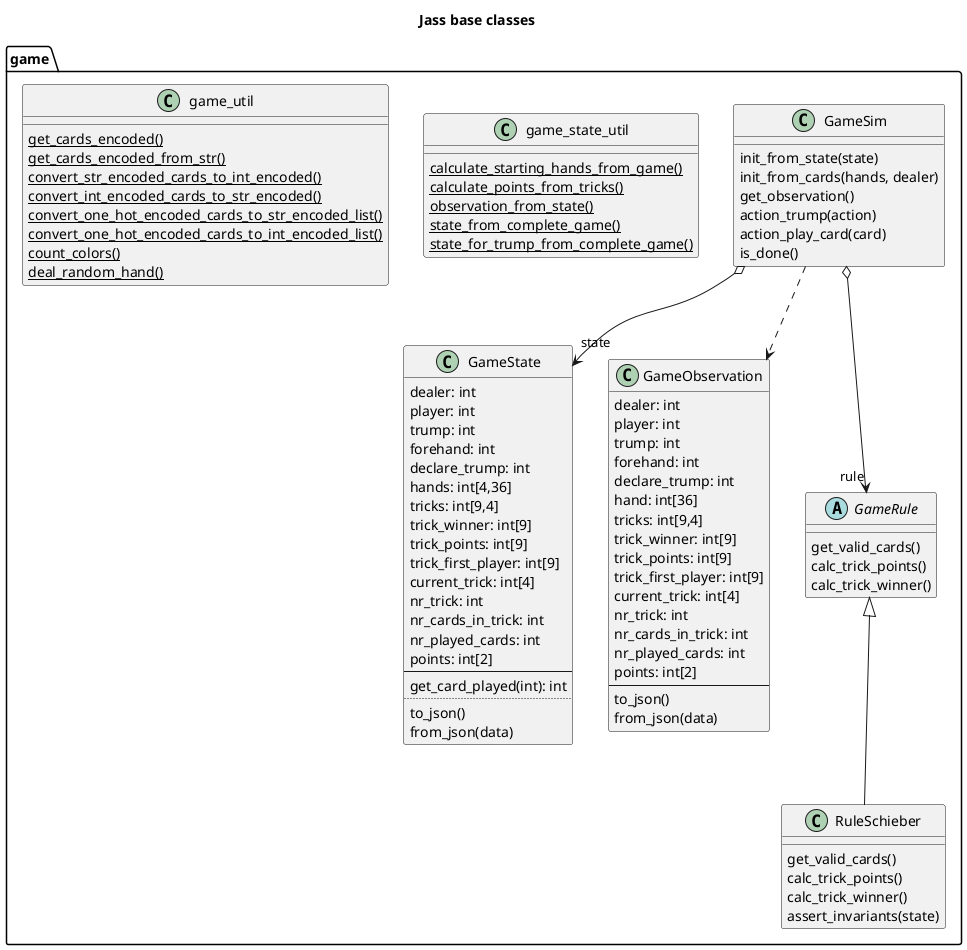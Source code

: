 @startuml

title Jass base classes
class game.GameState {
dealer: int
player: int
trump: int
forehand: int
declare_trump: int
hands: int[4,36]
tricks: int[9,4]
trick_winner: int[9]
trick_points: int[9]
trick_first_player: int[9]
current_trick: int[4]
nr_trick: int
nr_cards_in_trick: int
nr_played_cards: int
points: int[2]
--
get_card_played(int): int
..
to_json()
from_json(data)
}

class game.GameSim {
init_from_state(state)
init_from_cards(hands, dealer)
get_observation()
action_trump(action)
action_play_card(card)
is_done()
}

class game.GameObservation
{
dealer: int
player: int
trump: int
forehand: int
declare_trump: int
hand: int[36]
tricks: int[9,4]
trick_winner: int[9]
trick_points: int[9]
trick_first_player: int[9]
current_trick: int[4]
nr_trick: int
nr_cards_in_trick: int
nr_played_cards: int
points: int[2]
---
to_json()
from_json(data)
}

abstract class game.GameRule {
get_valid_cards()
calc_trick_points()
calc_trick_winner()
}

class game.RuleSchieber {
get_valid_cards()
calc_trick_points()
calc_trick_winner()
assert_invariants(state)
}

together {
class game.GameState
class game.GameObservation
}
game.GameState -[hidden] game.GameObservation

game.GameRule <|-- game.RuleSchieber
game.GameSim o--> "rule" game.GameRule
game.GameSim o--> "state" game.GameState
game.GameSim ..>  game.GameObservation

class game.game_state_util {
{static} calculate_starting_hands_from_game()
{static} calculate_points_from_tricks()
{static} observation_from_state()
{static} state_from_complete_game()
{static} state_for_trump_from_complete_game()
}

class game.game_util {
{static} get_cards_encoded()
{static} get_cards_encoded_from_str()
{static} convert_str_encoded_cards_to_int_encoded()
{static} convert_int_encoded_cards_to_str_encoded()
{static} convert_one_hot_encoded_cards_to_str_encoded_list()
{static} convert_one_hot_encoded_cards_to_int_encoded_list()
{static} count_colors()
{static} deal_random_hand()
}

@enduml